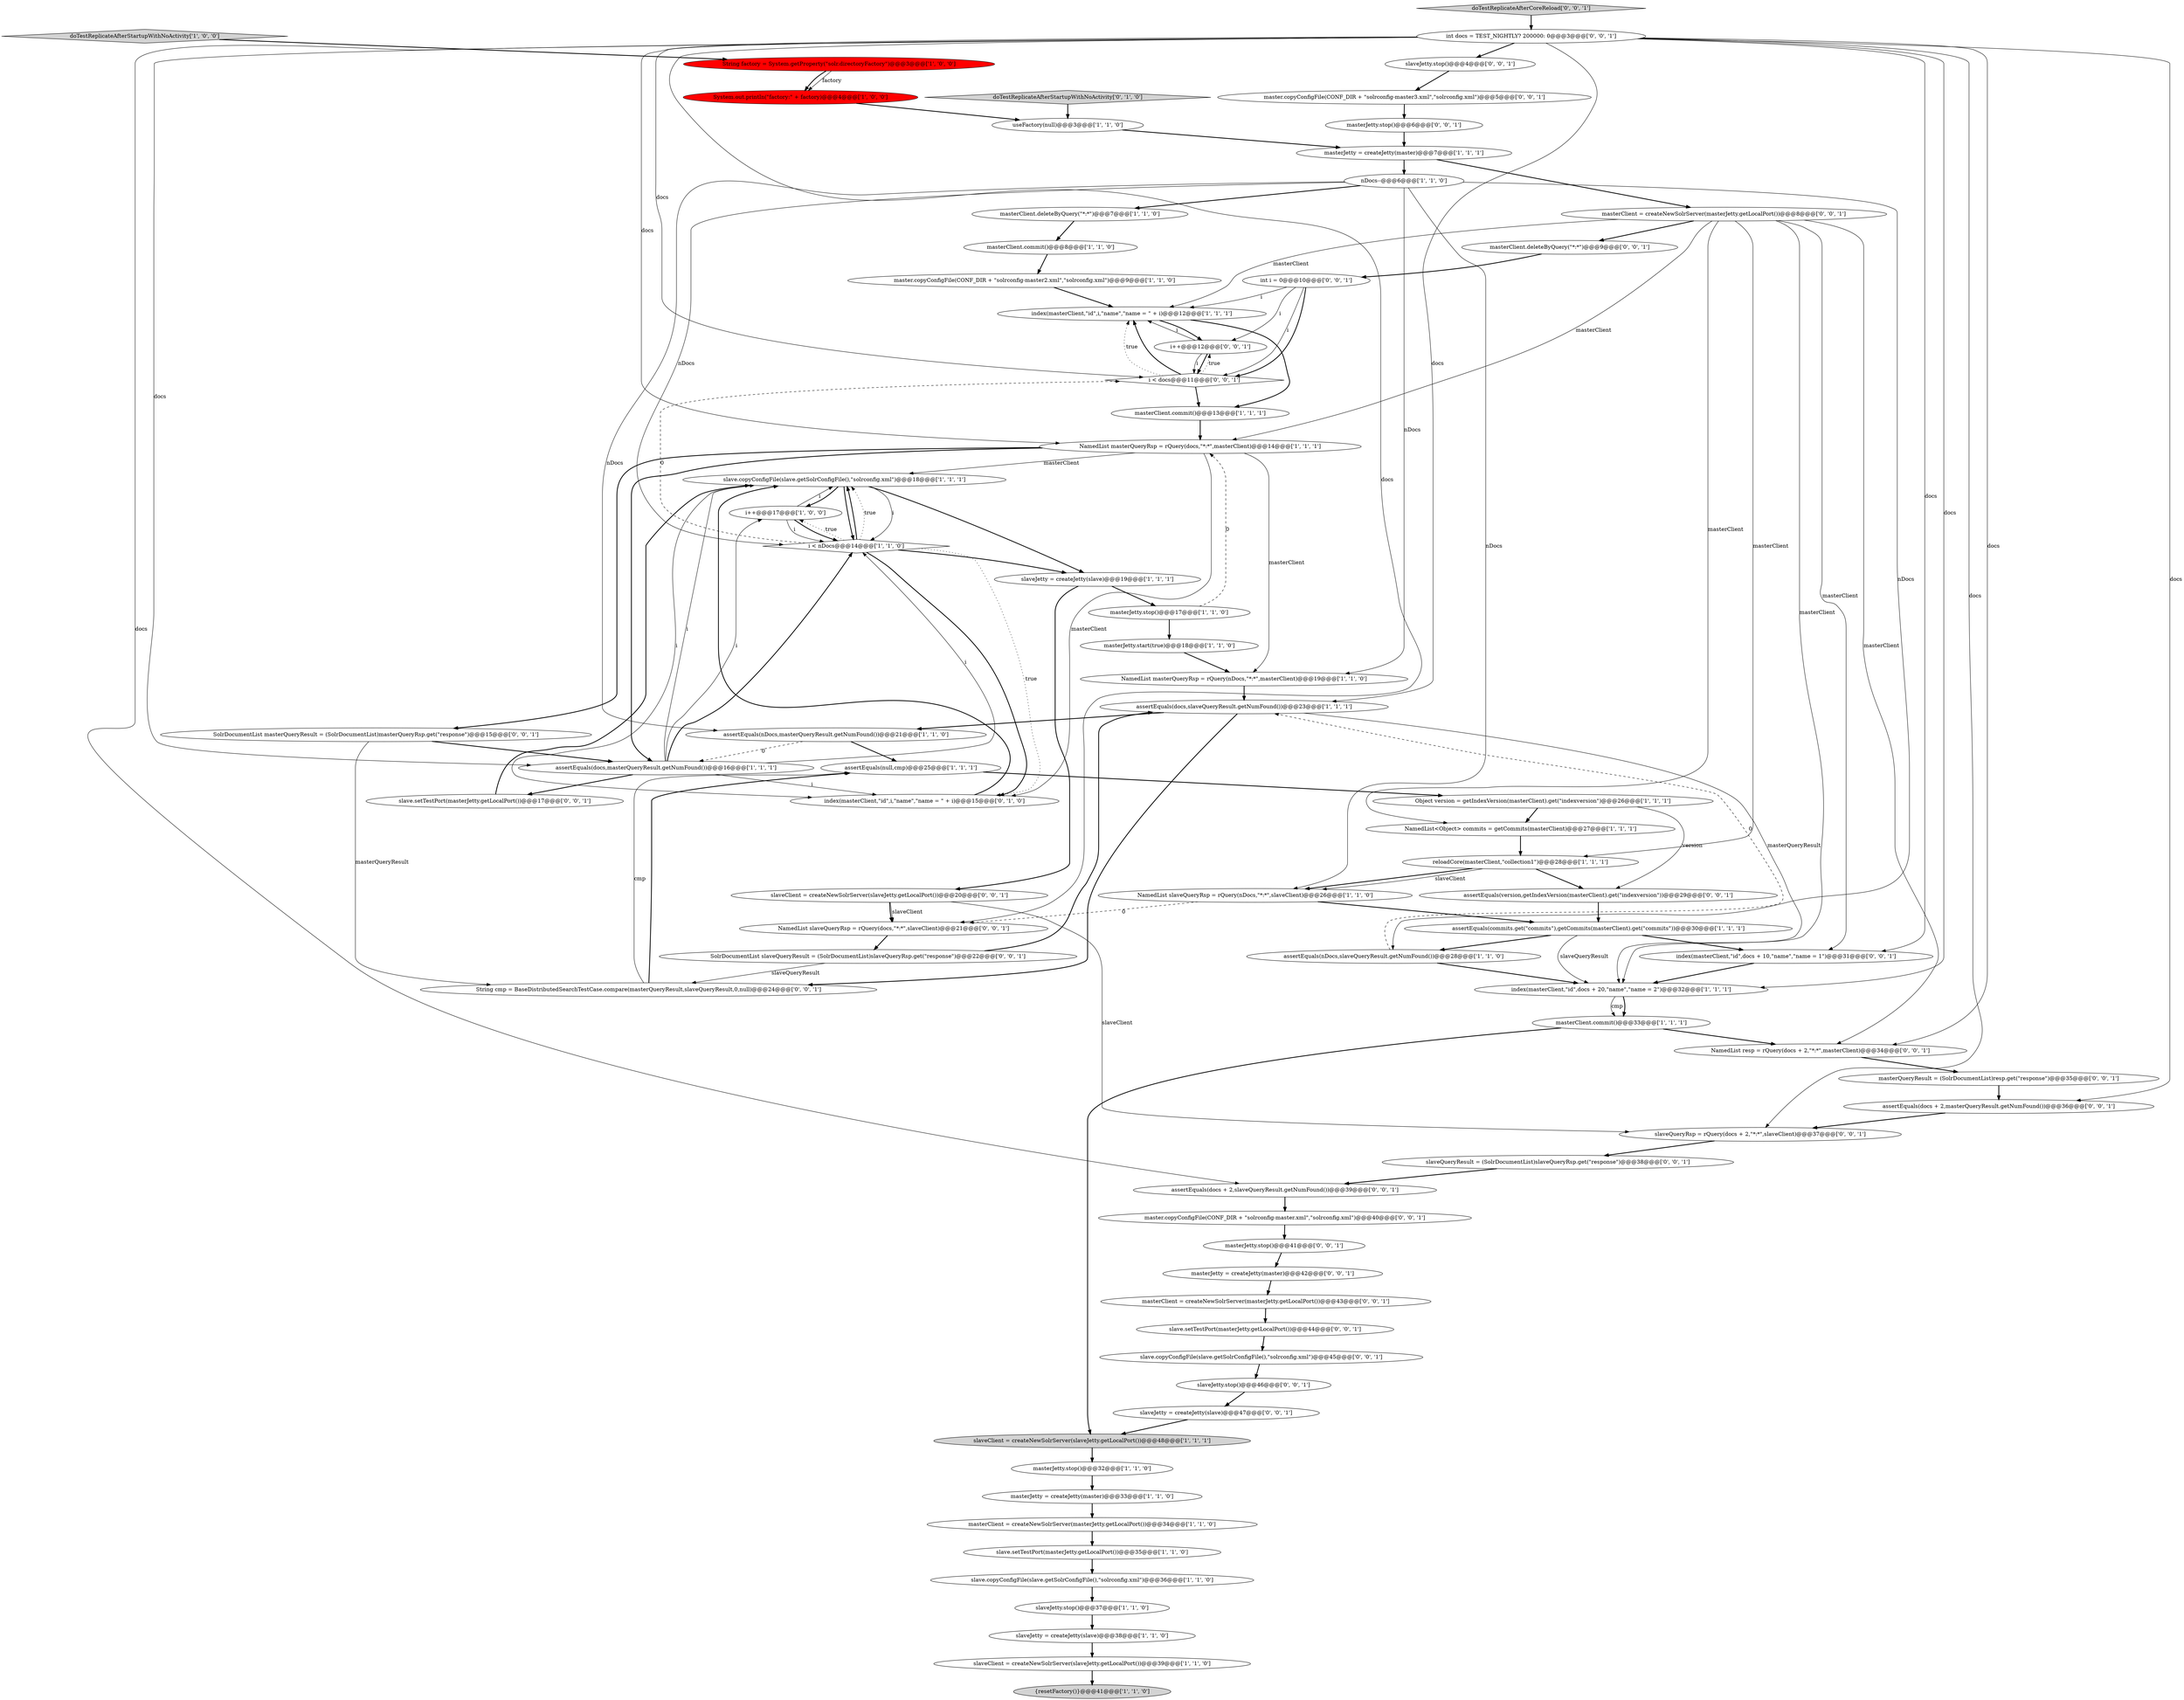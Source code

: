 digraph {
69 [style = filled, label = "masterClient.deleteByQuery(\"*:*\")@@@9@@@['0', '0', '1']", fillcolor = white, shape = ellipse image = "AAA0AAABBB3BBB"];
74 [style = filled, label = "assertEquals(docs + 2,masterQueryResult.getNumFound())@@@36@@@['0', '0', '1']", fillcolor = white, shape = ellipse image = "AAA0AAABBB3BBB"];
7 [style = filled, label = "slaveClient = createNewSolrServer(slaveJetty.getLocalPort())@@@48@@@['1', '1', '1']", fillcolor = lightgray, shape = ellipse image = "AAA0AAABBB1BBB"];
39 [style = filled, label = "masterClient.commit()@@@8@@@['1', '1', '0']", fillcolor = white, shape = ellipse image = "AAA0AAABBB1BBB"];
56 [style = filled, label = "SolrDocumentList slaveQueryResult = (SolrDocumentList)slaveQueryRsp.get(\"response\")@@@22@@@['0', '0', '1']", fillcolor = white, shape = ellipse image = "AAA0AAABBB3BBB"];
28 [style = filled, label = "assertEquals(nDocs,masterQueryResult.getNumFound())@@@21@@@['1', '1', '0']", fillcolor = white, shape = ellipse image = "AAA0AAABBB1BBB"];
36 [style = filled, label = "master.copyConfigFile(CONF_DIR + \"solrconfig-master2.xml\",\"solrconfig.xml\")@@@9@@@['1', '1', '0']", fillcolor = white, shape = ellipse image = "AAA0AAABBB1BBB"];
19 [style = filled, label = "NamedList masterQueryRsp = rQuery(docs,\"*:*\",masterClient)@@@14@@@['1', '1', '1']", fillcolor = white, shape = ellipse image = "AAA0AAABBB1BBB"];
61 [style = filled, label = "slaveQueryResult = (SolrDocumentList)slaveQueryRsp.get(\"response\")@@@38@@@['0', '0', '1']", fillcolor = white, shape = ellipse image = "AAA0AAABBB3BBB"];
9 [style = filled, label = "slave.copyConfigFile(slave.getSolrConfigFile(),\"solrconfig.xml\")@@@18@@@['1', '1', '1']", fillcolor = white, shape = ellipse image = "AAA0AAABBB1BBB"];
29 [style = filled, label = "NamedList slaveQueryRsp = rQuery(nDocs,\"*:*\",slaveClient)@@@26@@@['1', '1', '0']", fillcolor = white, shape = ellipse image = "AAA0AAABBB1BBB"];
31 [style = filled, label = "slaveClient = createNewSolrServer(slaveJetty.getLocalPort())@@@39@@@['1', '1', '0']", fillcolor = white, shape = ellipse image = "AAA0AAABBB1BBB"];
25 [style = filled, label = "index(masterClient,\"id\",i,\"name\",\"name = \" + i)@@@12@@@['1', '1', '1']", fillcolor = white, shape = ellipse image = "AAA0AAABBB1BBB"];
0 [style = filled, label = "i++@@@17@@@['1', '0', '0']", fillcolor = white, shape = ellipse image = "AAA0AAABBB1BBB"];
27 [style = filled, label = "slaveJetty = createJetty(slave)@@@38@@@['1', '1', '0']", fillcolor = white, shape = ellipse image = "AAA0AAABBB1BBB"];
15 [style = filled, label = "useFactory(null)@@@3@@@['1', '1', '0']", fillcolor = white, shape = ellipse image = "AAA0AAABBB1BBB"];
50 [style = filled, label = "masterJetty.stop()@@@6@@@['0', '0', '1']", fillcolor = white, shape = ellipse image = "AAA0AAABBB3BBB"];
59 [style = filled, label = "masterQueryResult = (SolrDocumentList)resp.get(\"response\")@@@35@@@['0', '0', '1']", fillcolor = white, shape = ellipse image = "AAA0AAABBB3BBB"];
30 [style = filled, label = "slave.copyConfigFile(slave.getSolrConfigFile(),\"solrconfig.xml\")@@@36@@@['1', '1', '0']", fillcolor = white, shape = ellipse image = "AAA0AAABBB1BBB"];
63 [style = filled, label = "NamedList resp = rQuery(docs + 2,\"*:*\",masterClient)@@@34@@@['0', '0', '1']", fillcolor = white, shape = ellipse image = "AAA0AAABBB3BBB"];
65 [style = filled, label = "masterJetty.stop()@@@41@@@['0', '0', '1']", fillcolor = white, shape = ellipse image = "AAA0AAABBB3BBB"];
33 [style = filled, label = "NamedList masterQueryRsp = rQuery(nDocs,\"*:*\",masterClient)@@@19@@@['1', '1', '0']", fillcolor = white, shape = ellipse image = "AAA0AAABBB1BBB"];
44 [style = filled, label = "i++@@@12@@@['0', '0', '1']", fillcolor = white, shape = ellipse image = "AAA0AAABBB3BBB"];
46 [style = filled, label = "assertEquals(docs + 2,slaveQueryResult.getNumFound())@@@39@@@['0', '0', '1']", fillcolor = white, shape = ellipse image = "AAA0AAABBB3BBB"];
70 [style = filled, label = "doTestReplicateAfterCoreReload['0', '0', '1']", fillcolor = lightgray, shape = diamond image = "AAA0AAABBB3BBB"];
40 [style = filled, label = "System.out.println(\"factory:\" + factory)@@@4@@@['1', '0', '0']", fillcolor = red, shape = ellipse image = "AAA1AAABBB1BBB"];
4 [style = filled, label = "{resetFactory()}@@@41@@@['1', '1', '0']", fillcolor = lightgray, shape = ellipse image = "AAA0AAABBB1BBB"];
34 [style = filled, label = "assertEquals(nDocs,slaveQueryResult.getNumFound())@@@28@@@['1', '1', '0']", fillcolor = white, shape = ellipse image = "AAA0AAABBB1BBB"];
57 [style = filled, label = "masterClient = createNewSolrServer(masterJetty.getLocalPort())@@@8@@@['0', '0', '1']", fillcolor = white, shape = ellipse image = "AAA0AAABBB3BBB"];
37 [style = filled, label = "nDocs--@@@6@@@['1', '1', '0']", fillcolor = white, shape = ellipse image = "AAA0AAABBB1BBB"];
43 [style = filled, label = "int i = 0@@@10@@@['0', '0', '1']", fillcolor = white, shape = ellipse image = "AAA0AAABBB3BBB"];
18 [style = filled, label = "Object version = getIndexVersion(masterClient).get(\"indexversion\")@@@26@@@['1', '1', '1']", fillcolor = white, shape = ellipse image = "AAA0AAABBB1BBB"];
60 [style = filled, label = "SolrDocumentList masterQueryResult = (SolrDocumentList)masterQueryRsp.get(\"response\")@@@15@@@['0', '0', '1']", fillcolor = white, shape = ellipse image = "AAA0AAABBB3BBB"];
67 [style = filled, label = "int docs = TEST_NIGHTLY? 200000: 0@@@3@@@['0', '0', '1']", fillcolor = white, shape = ellipse image = "AAA0AAABBB3BBB"];
5 [style = filled, label = "masterJetty.stop()@@@17@@@['1', '1', '0']", fillcolor = white, shape = ellipse image = "AAA0AAABBB1BBB"];
73 [style = filled, label = "NamedList slaveQueryRsp = rQuery(docs,\"*:*\",slaveClient)@@@21@@@['0', '0', '1']", fillcolor = white, shape = ellipse image = "AAA0AAABBB3BBB"];
11 [style = filled, label = "masterClient.commit()@@@13@@@['1', '1', '1']", fillcolor = white, shape = ellipse image = "AAA0AAABBB1BBB"];
52 [style = filled, label = "String cmp = BaseDistributedSearchTestCase.compare(masterQueryResult,slaveQueryResult,0,null)@@@24@@@['0', '0', '1']", fillcolor = white, shape = ellipse image = "AAA0AAABBB3BBB"];
68 [style = filled, label = "slaveQueryRsp = rQuery(docs + 2,\"*:*\",slaveClient)@@@37@@@['0', '0', '1']", fillcolor = white, shape = ellipse image = "AAA0AAABBB3BBB"];
20 [style = filled, label = "String factory = System.getProperty(\"solr.directoryFactory\")@@@3@@@['1', '0', '0']", fillcolor = red, shape = ellipse image = "AAA1AAABBB1BBB"];
3 [style = filled, label = "reloadCore(masterClient,\"collection1\")@@@28@@@['1', '1', '1']", fillcolor = white, shape = ellipse image = "AAA0AAABBB1BBB"];
53 [style = filled, label = "index(masterClient,\"id\",docs + 10,\"name\",\"name = 1\")@@@31@@@['0', '0', '1']", fillcolor = white, shape = ellipse image = "AAA0AAABBB3BBB"];
17 [style = filled, label = "NamedList<Object> commits = getCommits(masterClient)@@@27@@@['1', '1', '1']", fillcolor = white, shape = ellipse image = "AAA0AAABBB1BBB"];
21 [style = filled, label = "doTestReplicateAfterStartupWithNoActivity['1', '0', '0']", fillcolor = lightgray, shape = diamond image = "AAA0AAABBB1BBB"];
38 [style = filled, label = "assertEquals(null,cmp)@@@25@@@['1', '1', '1']", fillcolor = white, shape = ellipse image = "AAA0AAABBB1BBB"];
42 [style = filled, label = "doTestReplicateAfterStartupWithNoActivity['0', '1', '0']", fillcolor = lightgray, shape = diamond image = "AAA0AAABBB2BBB"];
49 [style = filled, label = "master.copyConfigFile(CONF_DIR + \"solrconfig-master3.xml\",\"solrconfig.xml\")@@@5@@@['0', '0', '1']", fillcolor = white, shape = ellipse image = "AAA0AAABBB3BBB"];
54 [style = filled, label = "assertEquals(version,getIndexVersion(masterClient).get(\"indexversion\"))@@@29@@@['0', '0', '1']", fillcolor = white, shape = ellipse image = "AAA0AAABBB3BBB"];
58 [style = filled, label = "slave.copyConfigFile(slave.getSolrConfigFile(),\"solrconfig.xml\")@@@45@@@['0', '0', '1']", fillcolor = white, shape = ellipse image = "AAA0AAABBB3BBB"];
26 [style = filled, label = "masterJetty = createJetty(master)@@@7@@@['1', '1', '1']", fillcolor = white, shape = ellipse image = "AAA0AAABBB1BBB"];
64 [style = filled, label = "slaveJetty.stop()@@@4@@@['0', '0', '1']", fillcolor = white, shape = ellipse image = "AAA0AAABBB3BBB"];
72 [style = filled, label = "slaveJetty.stop()@@@46@@@['0', '0', '1']", fillcolor = white, shape = ellipse image = "AAA0AAABBB3BBB"];
10 [style = filled, label = "masterClient.deleteByQuery(\"*:*\")@@@7@@@['1', '1', '0']", fillcolor = white, shape = ellipse image = "AAA0AAABBB1BBB"];
62 [style = filled, label = "i < docs@@@11@@@['0', '0', '1']", fillcolor = white, shape = diamond image = "AAA0AAABBB3BBB"];
35 [style = filled, label = "slave.setTestPort(masterJetty.getLocalPort())@@@35@@@['1', '1', '0']", fillcolor = white, shape = ellipse image = "AAA0AAABBB1BBB"];
32 [style = filled, label = "assertEquals(docs,masterQueryResult.getNumFound())@@@16@@@['1', '1', '1']", fillcolor = white, shape = ellipse image = "AAA0AAABBB1BBB"];
41 [style = filled, label = "index(masterClient,\"id\",i,\"name\",\"name = \" + i)@@@15@@@['0', '1', '0']", fillcolor = white, shape = ellipse image = "AAA0AAABBB2BBB"];
66 [style = filled, label = "masterClient = createNewSolrServer(masterJetty.getLocalPort())@@@43@@@['0', '0', '1']", fillcolor = white, shape = ellipse image = "AAA0AAABBB3BBB"];
22 [style = filled, label = "index(masterClient,\"id\",docs + 20,\"name\",\"name = 2\")@@@32@@@['1', '1', '1']", fillcolor = white, shape = ellipse image = "AAA0AAABBB1BBB"];
12 [style = filled, label = "masterClient = createNewSolrServer(masterJetty.getLocalPort())@@@34@@@['1', '1', '0']", fillcolor = white, shape = ellipse image = "AAA0AAABBB1BBB"];
48 [style = filled, label = "master.copyConfigFile(CONF_DIR + \"solrconfig-master.xml\",\"solrconfig.xml\")@@@40@@@['0', '0', '1']", fillcolor = white, shape = ellipse image = "AAA0AAABBB3BBB"];
47 [style = filled, label = "slaveJetty = createJetty(slave)@@@47@@@['0', '0', '1']", fillcolor = white, shape = ellipse image = "AAA0AAABBB3BBB"];
71 [style = filled, label = "slave.setTestPort(masterJetty.getLocalPort())@@@44@@@['0', '0', '1']", fillcolor = white, shape = ellipse image = "AAA0AAABBB3BBB"];
14 [style = filled, label = "masterJetty = createJetty(master)@@@33@@@['1', '1', '0']", fillcolor = white, shape = ellipse image = "AAA0AAABBB1BBB"];
1 [style = filled, label = "assertEquals(docs,slaveQueryResult.getNumFound())@@@23@@@['1', '1', '1']", fillcolor = white, shape = ellipse image = "AAA0AAABBB1BBB"];
24 [style = filled, label = "slaveJetty.stop()@@@37@@@['1', '1', '0']", fillcolor = white, shape = ellipse image = "AAA0AAABBB1BBB"];
55 [style = filled, label = "slaveClient = createNewSolrServer(slaveJetty.getLocalPort())@@@20@@@['0', '0', '1']", fillcolor = white, shape = ellipse image = "AAA0AAABBB3BBB"];
8 [style = filled, label = "slaveJetty = createJetty(slave)@@@19@@@['1', '1', '1']", fillcolor = white, shape = ellipse image = "AAA0AAABBB1BBB"];
2 [style = filled, label = "i < nDocs@@@14@@@['1', '1', '0']", fillcolor = white, shape = diamond image = "AAA0AAABBB1BBB"];
13 [style = filled, label = "masterJetty.start(true)@@@18@@@['1', '1', '0']", fillcolor = white, shape = ellipse image = "AAA0AAABBB1BBB"];
51 [style = filled, label = "masterJetty = createJetty(master)@@@42@@@['0', '0', '1']", fillcolor = white, shape = ellipse image = "AAA0AAABBB3BBB"];
16 [style = filled, label = "masterJetty.stop()@@@32@@@['1', '1', '0']", fillcolor = white, shape = ellipse image = "AAA0AAABBB1BBB"];
45 [style = filled, label = "slave.setTestPort(masterJetty.getLocalPort())@@@17@@@['0', '0', '1']", fillcolor = white, shape = ellipse image = "AAA0AAABBB3BBB"];
6 [style = filled, label = "masterClient.commit()@@@33@@@['1', '1', '1']", fillcolor = white, shape = ellipse image = "AAA0AAABBB1BBB"];
23 [style = filled, label = "assertEquals(commits.get(\"commits\"),getCommits(masterClient).get(\"commits\"))@@@30@@@['1', '1', '1']", fillcolor = white, shape = ellipse image = "AAA0AAABBB1BBB"];
55->68 [style = solid, label="slaveClient"];
70->67 [style = bold, label=""];
19->60 [style = bold, label=""];
56->1 [style = bold, label=""];
47->7 [style = bold, label=""];
67->74 [style = solid, label="docs"];
51->66 [style = bold, label=""];
32->9 [style = solid, label="i"];
57->19 [style = solid, label="masterClient"];
28->38 [style = bold, label=""];
67->63 [style = solid, label="docs"];
9->2 [style = solid, label="i"];
40->15 [style = bold, label=""];
60->32 [style = bold, label=""];
41->9 [style = bold, label=""];
44->25 [style = solid, label="i"];
61->46 [style = bold, label=""];
46->48 [style = bold, label=""];
25->44 [style = bold, label=""];
18->54 [style = solid, label="version"];
65->51 [style = bold, label=""];
1->28 [style = bold, label=""];
71->58 [style = bold, label=""];
10->39 [style = bold, label=""];
56->52 [style = solid, label="slaveQueryResult"];
7->16 [style = bold, label=""];
26->57 [style = bold, label=""];
67->46 [style = solid, label="docs"];
16->14 [style = bold, label=""];
72->47 [style = bold, label=""];
67->22 [style = solid, label="docs"];
73->56 [style = bold, label=""];
24->27 [style = bold, label=""];
42->15 [style = bold, label=""];
62->25 [style = dotted, label="true"];
2->0 [style = dotted, label="true"];
67->64 [style = bold, label=""];
9->2 [style = bold, label=""];
57->53 [style = solid, label="masterClient"];
62->25 [style = bold, label=""];
23->22 [style = solid, label="slaveQueryResult"];
27->31 [style = bold, label=""];
31->4 [style = bold, label=""];
44->62 [style = solid, label="i"];
43->62 [style = solid, label="i"];
2->9 [style = bold, label=""];
29->23 [style = bold, label=""];
12->35 [style = bold, label=""];
9->8 [style = bold, label=""];
57->63 [style = solid, label="masterClient"];
1->22 [style = solid, label="masterQueryResult"];
67->68 [style = solid, label="docs"];
67->1 [style = solid, label="docs"];
3->54 [style = bold, label=""];
19->41 [style = solid, label="masterClient"];
36->25 [style = bold, label=""];
38->18 [style = bold, label=""];
67->19 [style = solid, label="docs"];
32->0 [style = solid, label="i"];
66->71 [style = bold, label=""];
34->1 [style = dashed, label="0"];
62->44 [style = dotted, label="true"];
57->3 [style = solid, label="masterClient"];
26->37 [style = bold, label=""];
2->41 [style = dotted, label="true"];
43->25 [style = solid, label="i"];
8->55 [style = bold, label=""];
6->7 [style = bold, label=""];
37->29 [style = solid, label="nDocs"];
3->29 [style = bold, label=""];
57->69 [style = bold, label=""];
22->6 [style = bold, label=""];
69->43 [style = bold, label=""];
2->41 [style = bold, label=""];
43->44 [style = solid, label="i"];
30->24 [style = bold, label=""];
57->22 [style = solid, label="masterClient"];
44->62 [style = bold, label=""];
37->28 [style = solid, label="nDocs"];
29->73 [style = dashed, label="0"];
1->52 [style = bold, label=""];
63->59 [style = bold, label=""];
22->6 [style = solid, label="cmp"];
37->10 [style = bold, label=""];
19->33 [style = solid, label="masterClient"];
67->32 [style = solid, label="docs"];
49->50 [style = bold, label=""];
20->40 [style = solid, label="factory"];
58->72 [style = bold, label=""];
19->32 [style = bold, label=""];
2->9 [style = dotted, label="true"];
62->11 [style = bold, label=""];
5->13 [style = bold, label=""];
37->33 [style = solid, label="nDocs"];
74->68 [style = bold, label=""];
17->3 [style = bold, label=""];
55->73 [style = solid, label="slaveClient"];
6->63 [style = bold, label=""];
35->30 [style = bold, label=""];
5->19 [style = dashed, label="0"];
45->9 [style = bold, label=""];
28->32 [style = dashed, label="0"];
67->73 [style = solid, label="docs"];
54->23 [style = bold, label=""];
37->34 [style = solid, label="nDocs"];
0->2 [style = solid, label="i"];
50->26 [style = bold, label=""];
0->9 [style = solid, label="i"];
32->45 [style = bold, label=""];
43->62 [style = bold, label=""];
37->2 [style = solid, label="nDocs"];
9->0 [style = bold, label=""];
52->38 [style = solid, label="cmp"];
57->17 [style = solid, label="masterClient"];
55->73 [style = bold, label=""];
60->52 [style = solid, label="masterQueryResult"];
0->2 [style = bold, label=""];
32->2 [style = solid, label="i"];
18->17 [style = bold, label=""];
52->38 [style = bold, label=""];
67->53 [style = solid, label="docs"];
33->1 [style = bold, label=""];
53->22 [style = bold, label=""];
11->19 [style = bold, label=""];
59->74 [style = bold, label=""];
32->2 [style = bold, label=""];
9->41 [style = solid, label="i"];
15->26 [style = bold, label=""];
34->22 [style = bold, label=""];
20->40 [style = bold, label=""];
21->20 [style = bold, label=""];
8->5 [style = bold, label=""];
25->11 [style = bold, label=""];
14->12 [style = bold, label=""];
57->25 [style = solid, label="masterClient"];
23->34 [style = bold, label=""];
23->53 [style = bold, label=""];
68->61 [style = bold, label=""];
64->49 [style = bold, label=""];
48->65 [style = bold, label=""];
2->62 [style = dashed, label="0"];
19->9 [style = solid, label="masterClient"];
13->33 [style = bold, label=""];
39->36 [style = bold, label=""];
32->41 [style = solid, label="i"];
67->62 [style = solid, label="docs"];
2->8 [style = bold, label=""];
3->29 [style = solid, label="slaveClient"];
}
